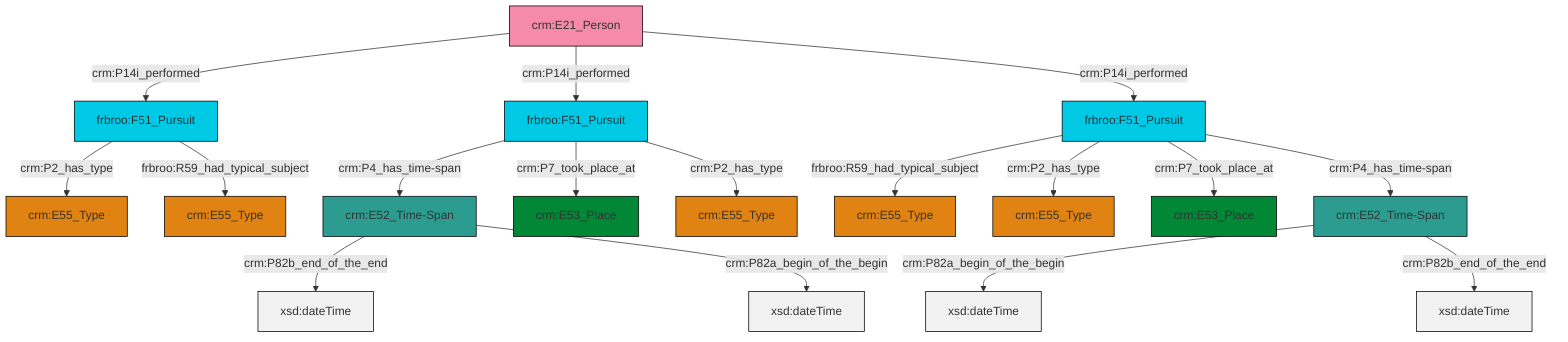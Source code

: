 graph TD
classDef Literal fill:#f2f2f2,stroke:#000000;
classDef CRM_Entity fill:#FFFFFF,stroke:#000000;
classDef Temporal_Entity fill:#00C9E6, stroke:#000000;
classDef Type fill:#E18312, stroke:#000000;
classDef Time-Span fill:#2C9C91, stroke:#000000;
classDef Appellation fill:#FFEB7F, stroke:#000000;
classDef Place fill:#008836, stroke:#000000;
classDef Persistent_Item fill:#B266B2, stroke:#000000;
classDef Conceptual_Object fill:#FFD700, stroke:#000000;
classDef Physical_Thing fill:#D2B48C, stroke:#000000;
classDef Actor fill:#f58aad, stroke:#000000;
classDef PC_Classes fill:#4ce600, stroke:#000000;
classDef Multi fill:#cccccc,stroke:#000000;

2["frbroo:F51_Pursuit"]:::Temporal_Entity -->|crm:P4_has_time-span| 6["crm:E52_Time-Span"]:::Time-Span
7["frbroo:F51_Pursuit"]:::Temporal_Entity -->|frbroo:R59_had_typical_subject| 8["crm:E55_Type"]:::Type
12["crm:E52_Time-Span"]:::Time-Span -->|crm:P82a_begin_of_the_begin| 13[xsd:dateTime]:::Literal
7["frbroo:F51_Pursuit"]:::Temporal_Entity -->|crm:P2_has_type| 0["crm:E55_Type"]:::Type
6["crm:E52_Time-Span"]:::Time-Span -->|crm:P82b_end_of_the_end| 18[xsd:dateTime]:::Literal
7["frbroo:F51_Pursuit"]:::Temporal_Entity -->|crm:P7_took_place_at| 10["crm:E53_Place"]:::Place
22["crm:E21_Person"]:::Actor -->|crm:P14i_performed| 23["frbroo:F51_Pursuit"]:::Temporal_Entity
22["crm:E21_Person"]:::Actor -->|crm:P14i_performed| 2["frbroo:F51_Pursuit"]:::Temporal_Entity
7["frbroo:F51_Pursuit"]:::Temporal_Entity -->|crm:P4_has_time-span| 12["crm:E52_Time-Span"]:::Time-Span
2["frbroo:F51_Pursuit"]:::Temporal_Entity -->|crm:P7_took_place_at| 14["crm:E53_Place"]:::Place
23["frbroo:F51_Pursuit"]:::Temporal_Entity -->|crm:P2_has_type| 4["crm:E55_Type"]:::Type
6["crm:E52_Time-Span"]:::Time-Span -->|crm:P82a_begin_of_the_begin| 27[xsd:dateTime]:::Literal
12["crm:E52_Time-Span"]:::Time-Span -->|crm:P82b_end_of_the_end| 31[xsd:dateTime]:::Literal
2["frbroo:F51_Pursuit"]:::Temporal_Entity -->|crm:P2_has_type| 16["crm:E55_Type"]:::Type
23["frbroo:F51_Pursuit"]:::Temporal_Entity -->|frbroo:R59_had_typical_subject| 29["crm:E55_Type"]:::Type
22["crm:E21_Person"]:::Actor -->|crm:P14i_performed| 7["frbroo:F51_Pursuit"]:::Temporal_Entity